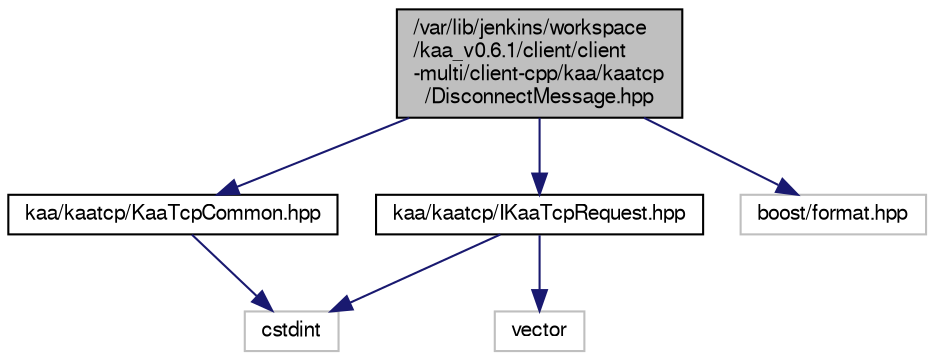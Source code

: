 digraph "/var/lib/jenkins/workspace/kaa_v0.6.1/client/client-multi/client-cpp/kaa/kaatcp/DisconnectMessage.hpp"
{
  bgcolor="transparent";
  edge [fontname="FreeSans",fontsize="10",labelfontname="FreeSans",labelfontsize="10"];
  node [fontname="FreeSans",fontsize="10",shape=record];
  Node1 [label="/var/lib/jenkins/workspace\l/kaa_v0.6.1/client/client\l-multi/client-cpp/kaa/kaatcp\l/DisconnectMessage.hpp",height=0.2,width=0.4,color="black", fillcolor="grey75", style="filled" fontcolor="black"];
  Node1 -> Node2 [color="midnightblue",fontsize="10",style="solid",fontname="FreeSans"];
  Node2 [label="kaa/kaatcp/KaaTcpCommon.hpp",height=0.2,width=0.4,color="black",URL="$KaaTcpCommon_8hpp.html"];
  Node2 -> Node3 [color="midnightblue",fontsize="10",style="solid",fontname="FreeSans"];
  Node3 [label="cstdint",height=0.2,width=0.4,color="grey75"];
  Node1 -> Node4 [color="midnightblue",fontsize="10",style="solid",fontname="FreeSans"];
  Node4 [label="kaa/kaatcp/IKaaTcpRequest.hpp",height=0.2,width=0.4,color="black",URL="$IKaaTcpRequest_8hpp.html"];
  Node4 -> Node5 [color="midnightblue",fontsize="10",style="solid",fontname="FreeSans"];
  Node5 [label="vector",height=0.2,width=0.4,color="grey75"];
  Node4 -> Node3 [color="midnightblue",fontsize="10",style="solid",fontname="FreeSans"];
  Node1 -> Node6 [color="midnightblue",fontsize="10",style="solid",fontname="FreeSans"];
  Node6 [label="boost/format.hpp",height=0.2,width=0.4,color="grey75"];
}
